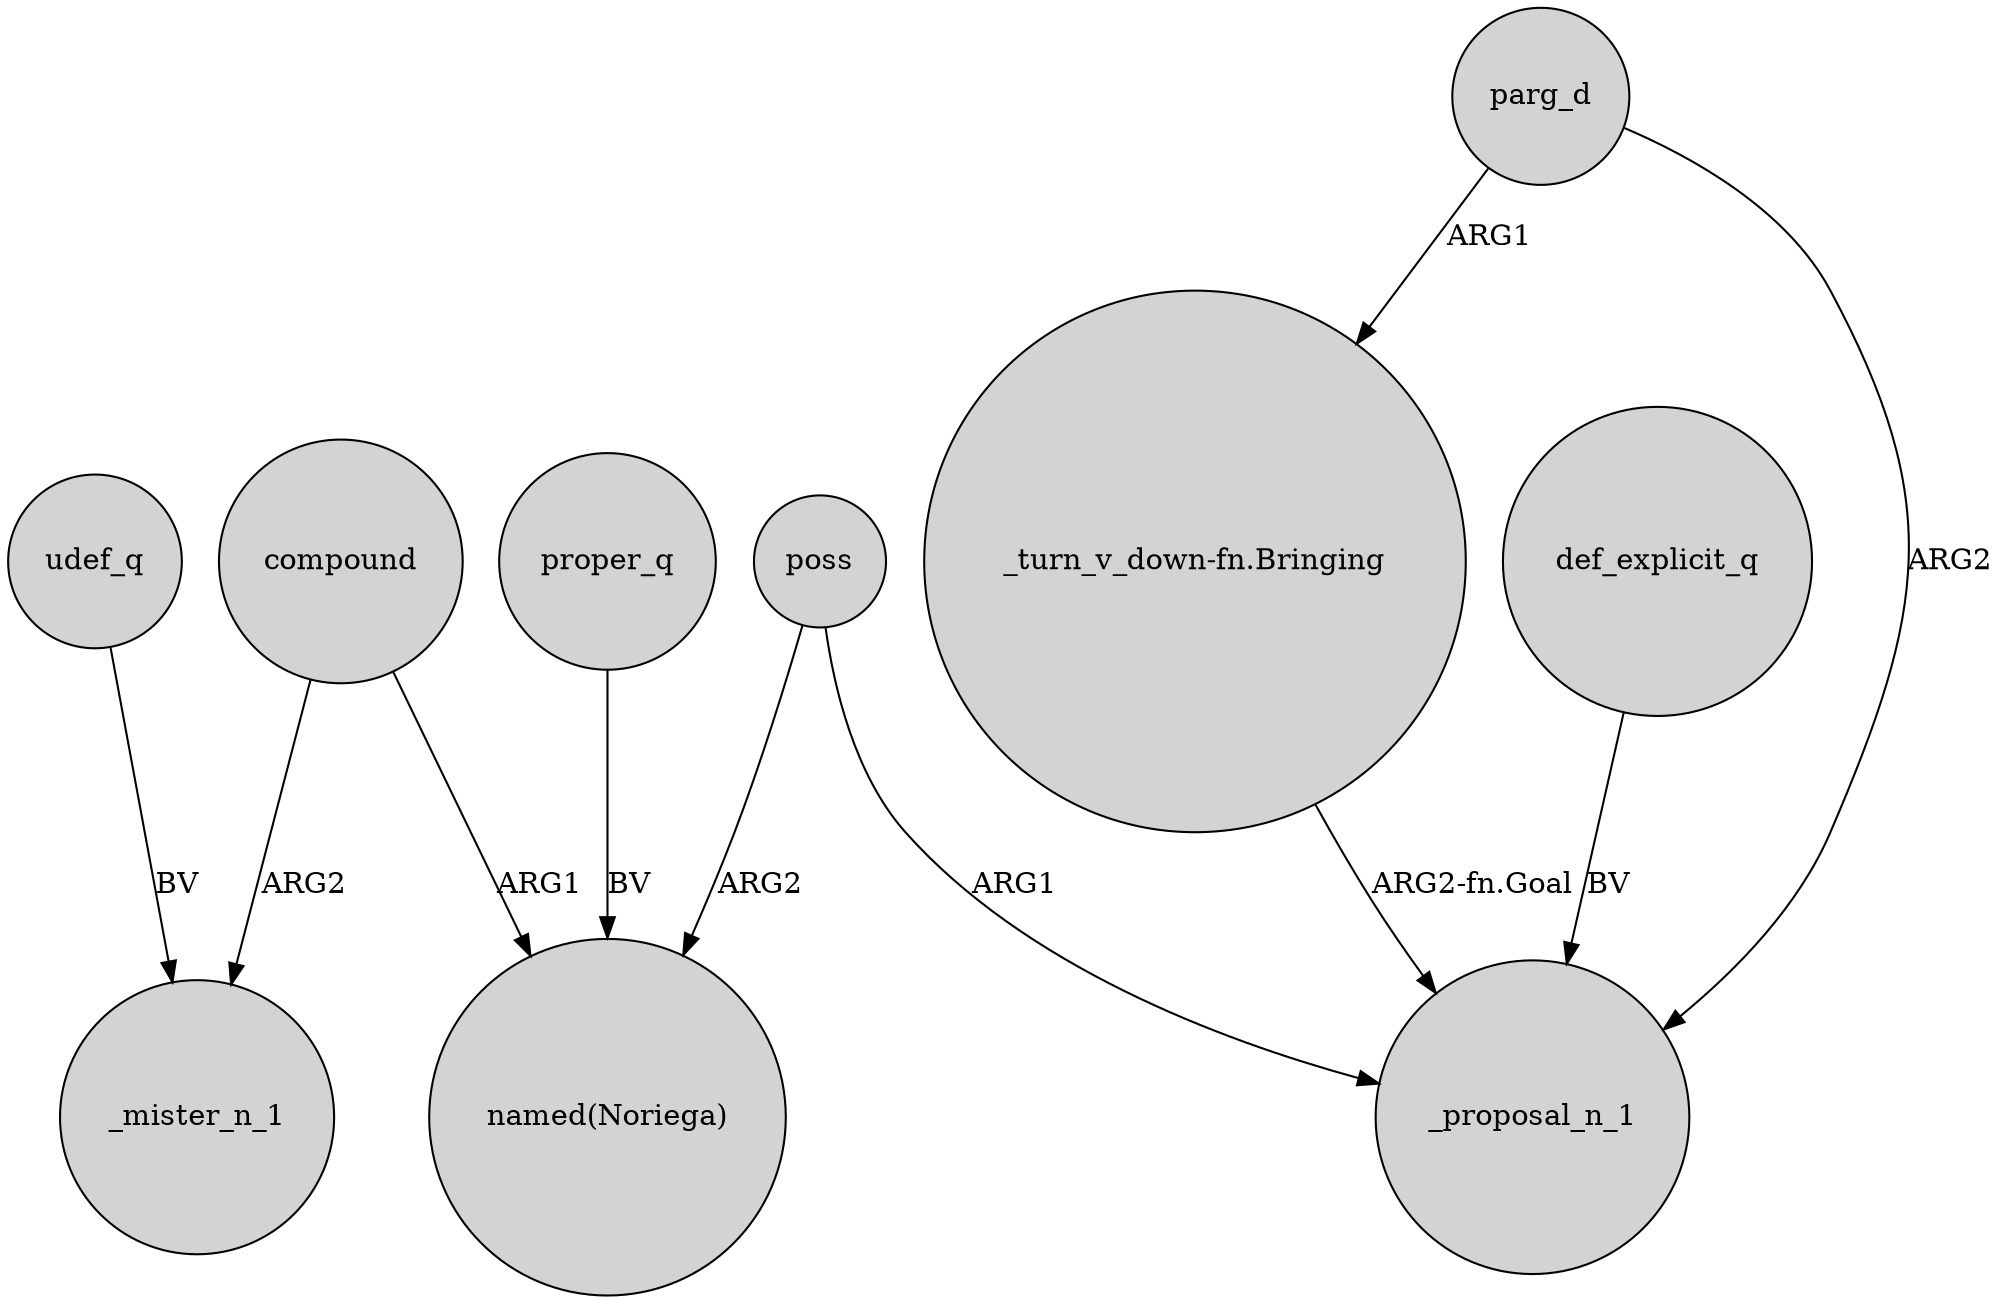 digraph {
	node [shape=circle style=filled]
	compound -> "named(Noriega)" [label=ARG1]
	parg_d -> "_turn_v_down-fn.Bringing" [label=ARG1]
	poss -> _proposal_n_1 [label=ARG1]
	compound -> _mister_n_1 [label=ARG2]
	poss -> "named(Noriega)" [label=ARG2]
	udef_q -> _mister_n_1 [label=BV]
	"_turn_v_down-fn.Bringing" -> _proposal_n_1 [label="ARG2-fn.Goal"]
	def_explicit_q -> _proposal_n_1 [label=BV]
	parg_d -> _proposal_n_1 [label=ARG2]
	proper_q -> "named(Noriega)" [label=BV]
}
